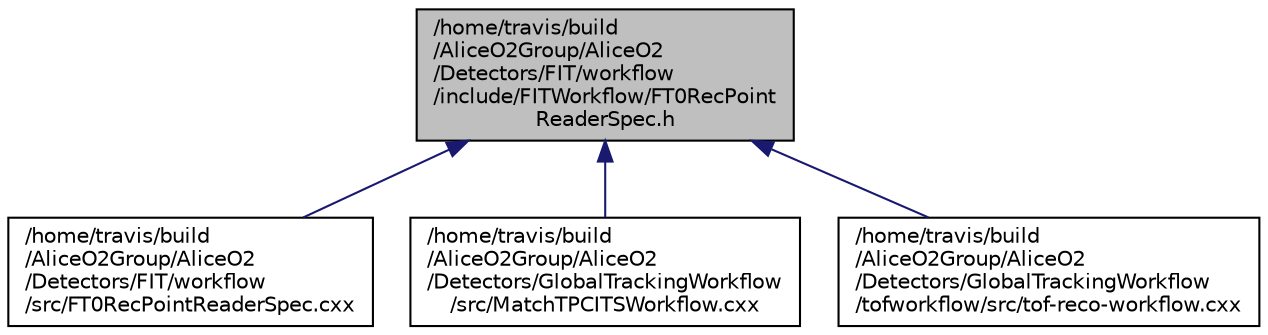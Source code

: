 digraph "/home/travis/build/AliceO2Group/AliceO2/Detectors/FIT/workflow/include/FITWorkflow/FT0RecPointReaderSpec.h"
{
 // INTERACTIVE_SVG=YES
  bgcolor="transparent";
  edge [fontname="Helvetica",fontsize="10",labelfontname="Helvetica",labelfontsize="10"];
  node [fontname="Helvetica",fontsize="10",shape=record];
  Node141 [label="/home/travis/build\l/AliceO2Group/AliceO2\l/Detectors/FIT/workflow\l/include/FITWorkflow/FT0RecPoint\lReaderSpec.h",height=0.2,width=0.4,color="black", fillcolor="grey75", style="filled", fontcolor="black"];
  Node141 -> Node142 [dir="back",color="midnightblue",fontsize="10",style="solid",fontname="Helvetica"];
  Node142 [label="/home/travis/build\l/AliceO2Group/AliceO2\l/Detectors/FIT/workflow\l/src/FT0RecPointReaderSpec.cxx",height=0.2,width=0.4,color="black",URL="$d4/d21/FT0RecPointReaderSpec_8cxx.html"];
  Node141 -> Node143 [dir="back",color="midnightblue",fontsize="10",style="solid",fontname="Helvetica"];
  Node143 [label="/home/travis/build\l/AliceO2Group/AliceO2\l/Detectors/GlobalTrackingWorkflow\l/src/MatchTPCITSWorkflow.cxx",height=0.2,width=0.4,color="black",URL="$d5/db4/MatchTPCITSWorkflow_8cxx.html"];
  Node141 -> Node144 [dir="back",color="midnightblue",fontsize="10",style="solid",fontname="Helvetica"];
  Node144 [label="/home/travis/build\l/AliceO2Group/AliceO2\l/Detectors/GlobalTrackingWorkflow\l/tofworkflow/src/tof-reco-workflow.cxx",height=0.2,width=0.4,color="black",URL="$da/dfd/tof-reco-workflow_8cxx.html",tooltip="Basic DPL workflow for TOF reconstruction starting from digits. "];
}
